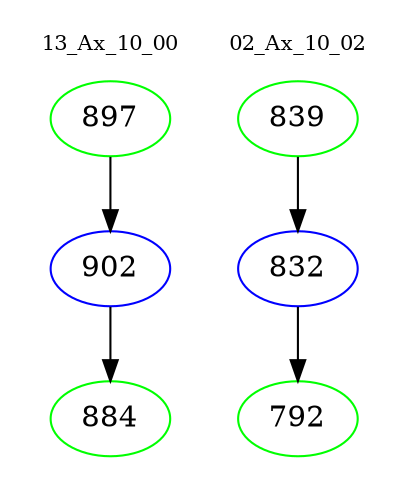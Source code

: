 digraph{
subgraph cluster_0 {
color = white
label = "13_Ax_10_00";
fontsize=10;
T0_897 [label="897", color="green"]
T0_897 -> T0_902 [color="black"]
T0_902 [label="902", color="blue"]
T0_902 -> T0_884 [color="black"]
T0_884 [label="884", color="green"]
}
subgraph cluster_1 {
color = white
label = "02_Ax_10_02";
fontsize=10;
T1_839 [label="839", color="green"]
T1_839 -> T1_832 [color="black"]
T1_832 [label="832", color="blue"]
T1_832 -> T1_792 [color="black"]
T1_792 [label="792", color="green"]
}
}
